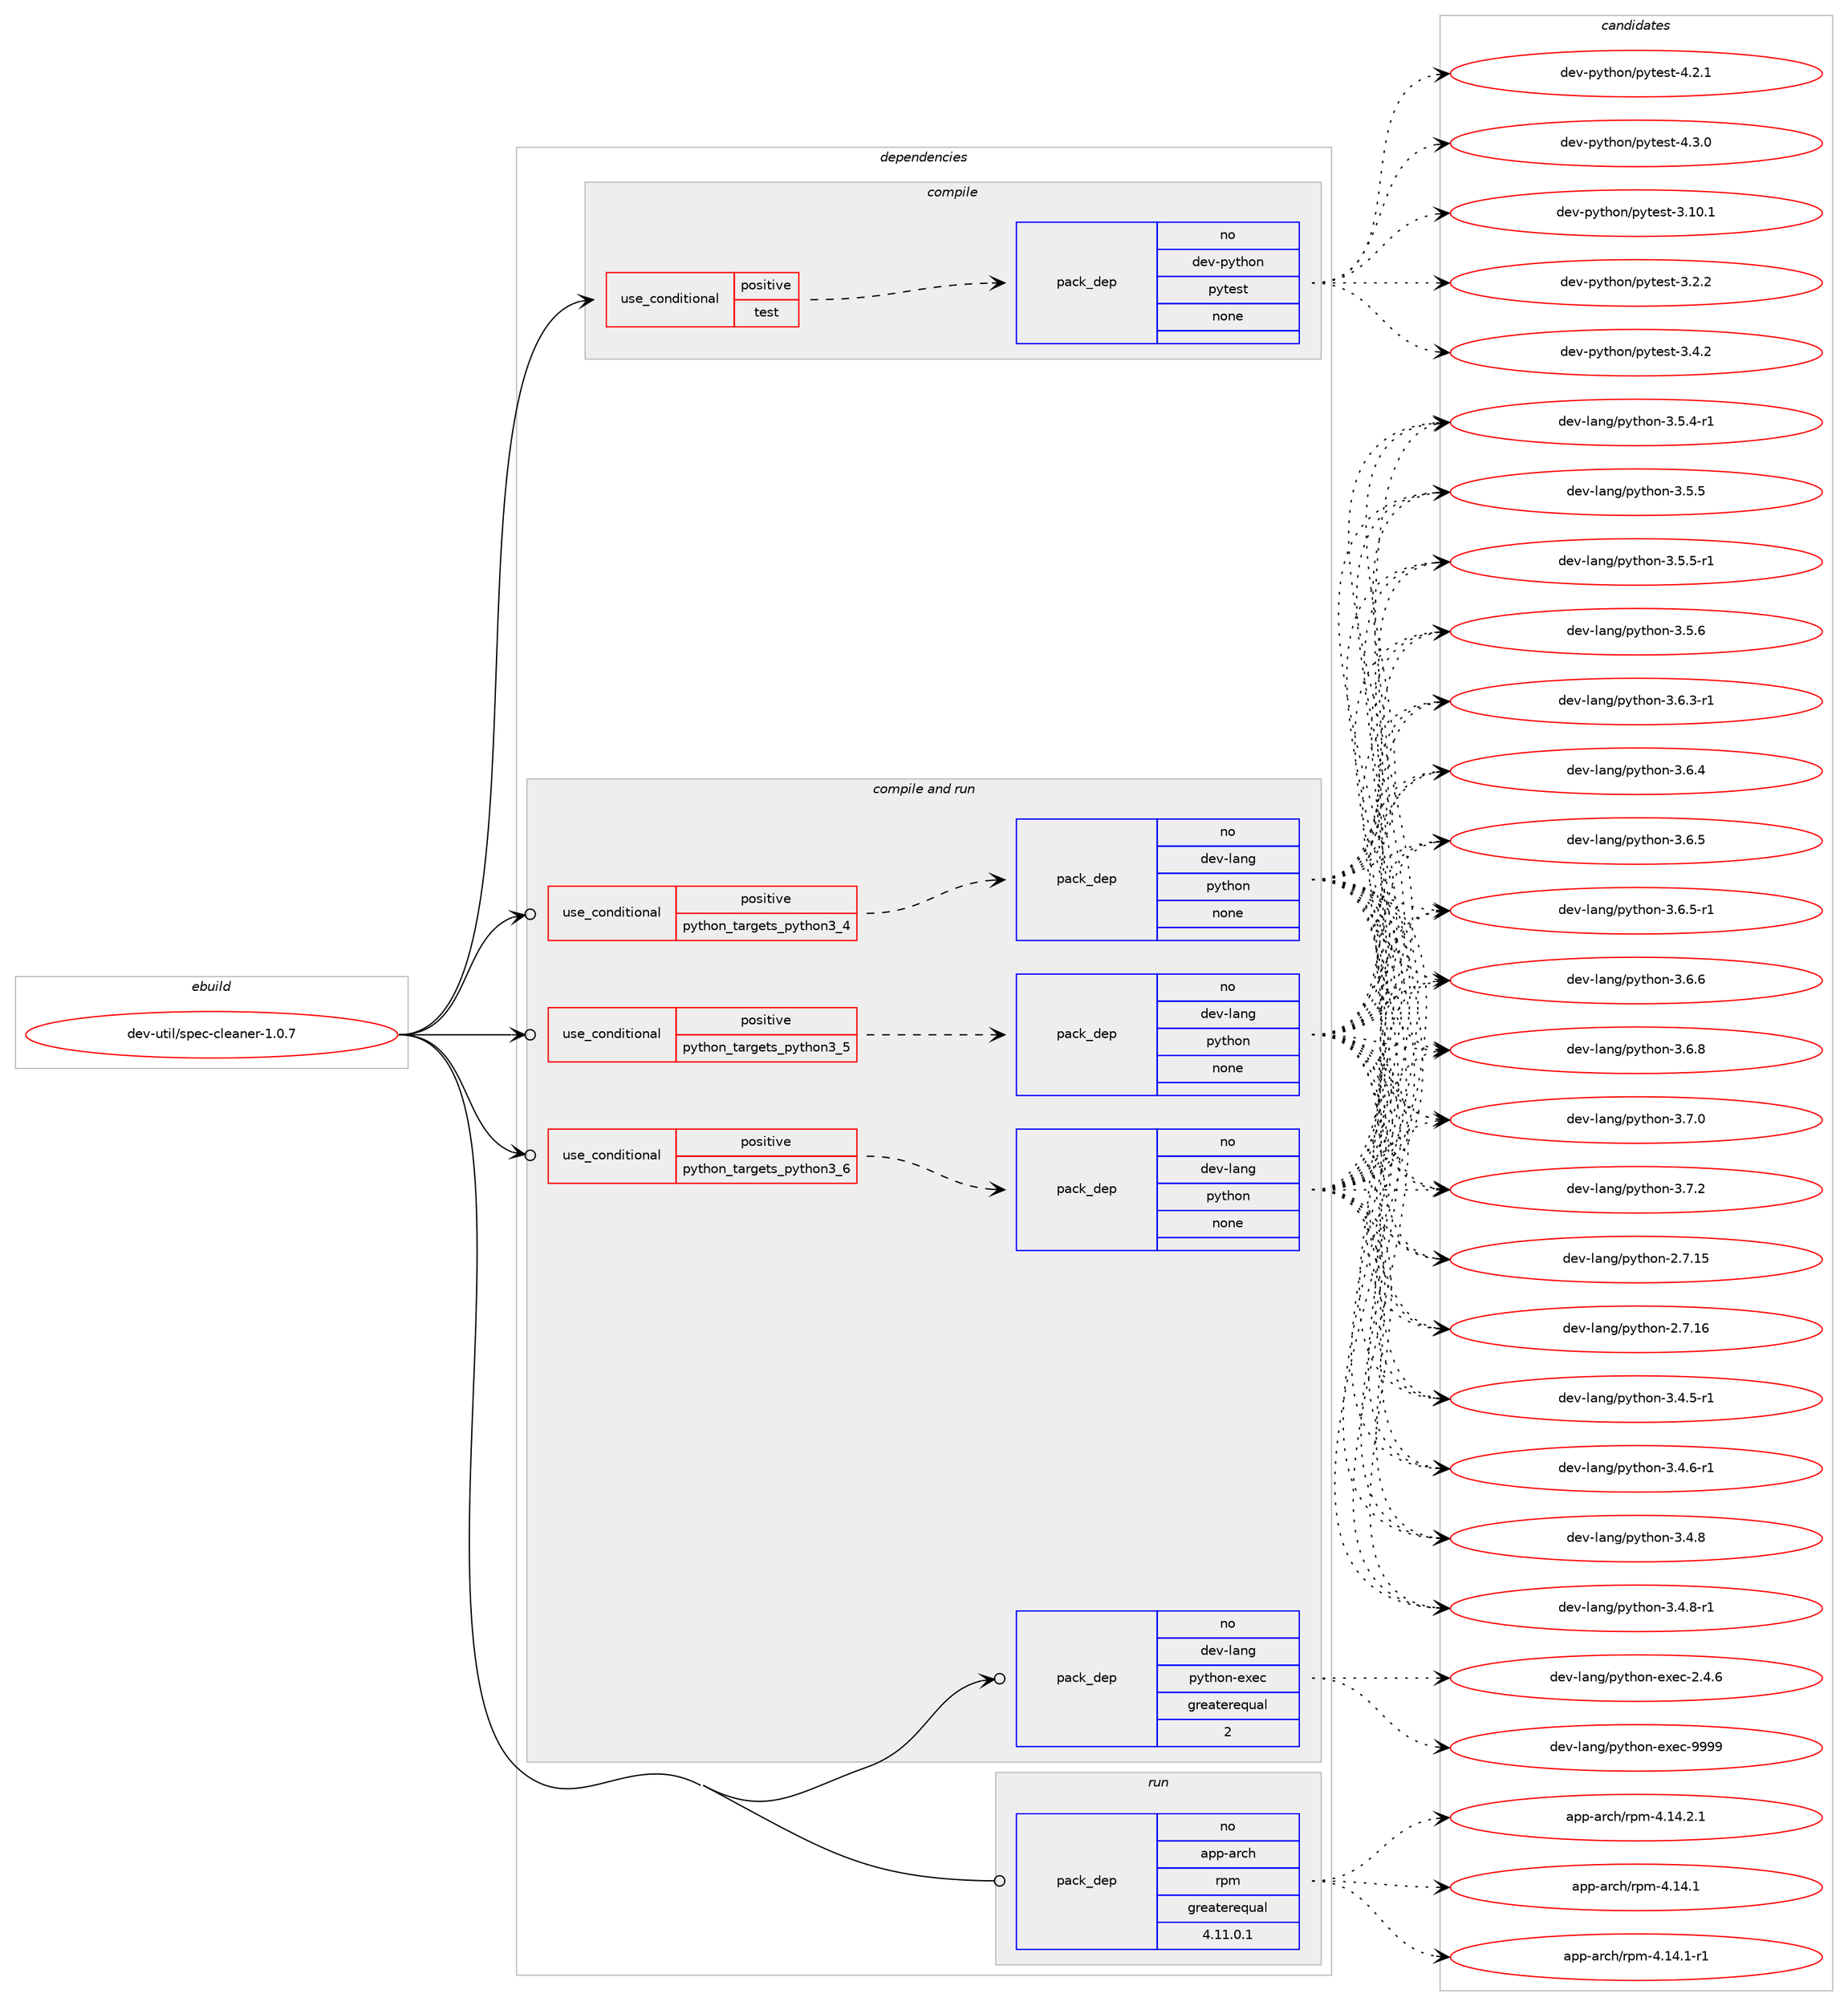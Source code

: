 digraph prolog {

# *************
# Graph options
# *************

newrank=true;
concentrate=true;
compound=true;
graph [rankdir=LR,fontname=Helvetica,fontsize=10,ranksep=1.5];#, ranksep=2.5, nodesep=0.2];
edge  [arrowhead=vee];
node  [fontname=Helvetica,fontsize=10];

# **********
# The ebuild
# **********

subgraph cluster_leftcol {
color=gray;
rank=same;
label=<<i>ebuild</i>>;
id [label="dev-util/spec-cleaner-1.0.7", color=red, width=4, href="../dev-util/spec-cleaner-1.0.7.svg"];
}

# ****************
# The dependencies
# ****************

subgraph cluster_midcol {
color=gray;
label=<<i>dependencies</i>>;
subgraph cluster_compile {
fillcolor="#eeeeee";
style=filled;
label=<<i>compile</i>>;
subgraph cond425078 {
dependency1549170 [label=<<TABLE BORDER="0" CELLBORDER="1" CELLSPACING="0" CELLPADDING="4"><TR><TD ROWSPAN="3" CELLPADDING="10">use_conditional</TD></TR><TR><TD>positive</TD></TR><TR><TD>test</TD></TR></TABLE>>, shape=none, color=red];
subgraph pack1100379 {
dependency1549171 [label=<<TABLE BORDER="0" CELLBORDER="1" CELLSPACING="0" CELLPADDING="4" WIDTH="220"><TR><TD ROWSPAN="6" CELLPADDING="30">pack_dep</TD></TR><TR><TD WIDTH="110">no</TD></TR><TR><TD>dev-python</TD></TR><TR><TD>pytest</TD></TR><TR><TD>none</TD></TR><TR><TD></TD></TR></TABLE>>, shape=none, color=blue];
}
dependency1549170:e -> dependency1549171:w [weight=20,style="dashed",arrowhead="vee"];
}
id:e -> dependency1549170:w [weight=20,style="solid",arrowhead="vee"];
}
subgraph cluster_compileandrun {
fillcolor="#eeeeee";
style=filled;
label=<<i>compile and run</i>>;
subgraph cond425079 {
dependency1549172 [label=<<TABLE BORDER="0" CELLBORDER="1" CELLSPACING="0" CELLPADDING="4"><TR><TD ROWSPAN="3" CELLPADDING="10">use_conditional</TD></TR><TR><TD>positive</TD></TR><TR><TD>python_targets_python3_4</TD></TR></TABLE>>, shape=none, color=red];
subgraph pack1100380 {
dependency1549173 [label=<<TABLE BORDER="0" CELLBORDER="1" CELLSPACING="0" CELLPADDING="4" WIDTH="220"><TR><TD ROWSPAN="6" CELLPADDING="30">pack_dep</TD></TR><TR><TD WIDTH="110">no</TD></TR><TR><TD>dev-lang</TD></TR><TR><TD>python</TD></TR><TR><TD>none</TD></TR><TR><TD></TD></TR></TABLE>>, shape=none, color=blue];
}
dependency1549172:e -> dependency1549173:w [weight=20,style="dashed",arrowhead="vee"];
}
id:e -> dependency1549172:w [weight=20,style="solid",arrowhead="odotvee"];
subgraph cond425080 {
dependency1549174 [label=<<TABLE BORDER="0" CELLBORDER="1" CELLSPACING="0" CELLPADDING="4"><TR><TD ROWSPAN="3" CELLPADDING="10">use_conditional</TD></TR><TR><TD>positive</TD></TR><TR><TD>python_targets_python3_5</TD></TR></TABLE>>, shape=none, color=red];
subgraph pack1100381 {
dependency1549175 [label=<<TABLE BORDER="0" CELLBORDER="1" CELLSPACING="0" CELLPADDING="4" WIDTH="220"><TR><TD ROWSPAN="6" CELLPADDING="30">pack_dep</TD></TR><TR><TD WIDTH="110">no</TD></TR><TR><TD>dev-lang</TD></TR><TR><TD>python</TD></TR><TR><TD>none</TD></TR><TR><TD></TD></TR></TABLE>>, shape=none, color=blue];
}
dependency1549174:e -> dependency1549175:w [weight=20,style="dashed",arrowhead="vee"];
}
id:e -> dependency1549174:w [weight=20,style="solid",arrowhead="odotvee"];
subgraph cond425081 {
dependency1549176 [label=<<TABLE BORDER="0" CELLBORDER="1" CELLSPACING="0" CELLPADDING="4"><TR><TD ROWSPAN="3" CELLPADDING="10">use_conditional</TD></TR><TR><TD>positive</TD></TR><TR><TD>python_targets_python3_6</TD></TR></TABLE>>, shape=none, color=red];
subgraph pack1100382 {
dependency1549177 [label=<<TABLE BORDER="0" CELLBORDER="1" CELLSPACING="0" CELLPADDING="4" WIDTH="220"><TR><TD ROWSPAN="6" CELLPADDING="30">pack_dep</TD></TR><TR><TD WIDTH="110">no</TD></TR><TR><TD>dev-lang</TD></TR><TR><TD>python</TD></TR><TR><TD>none</TD></TR><TR><TD></TD></TR></TABLE>>, shape=none, color=blue];
}
dependency1549176:e -> dependency1549177:w [weight=20,style="dashed",arrowhead="vee"];
}
id:e -> dependency1549176:w [weight=20,style="solid",arrowhead="odotvee"];
subgraph pack1100383 {
dependency1549178 [label=<<TABLE BORDER="0" CELLBORDER="1" CELLSPACING="0" CELLPADDING="4" WIDTH="220"><TR><TD ROWSPAN="6" CELLPADDING="30">pack_dep</TD></TR><TR><TD WIDTH="110">no</TD></TR><TR><TD>dev-lang</TD></TR><TR><TD>python-exec</TD></TR><TR><TD>greaterequal</TD></TR><TR><TD>2</TD></TR></TABLE>>, shape=none, color=blue];
}
id:e -> dependency1549178:w [weight=20,style="solid",arrowhead="odotvee"];
}
subgraph cluster_run {
fillcolor="#eeeeee";
style=filled;
label=<<i>run</i>>;
subgraph pack1100384 {
dependency1549179 [label=<<TABLE BORDER="0" CELLBORDER="1" CELLSPACING="0" CELLPADDING="4" WIDTH="220"><TR><TD ROWSPAN="6" CELLPADDING="30">pack_dep</TD></TR><TR><TD WIDTH="110">no</TD></TR><TR><TD>app-arch</TD></TR><TR><TD>rpm</TD></TR><TR><TD>greaterequal</TD></TR><TR><TD>4.11.0.1</TD></TR></TABLE>>, shape=none, color=blue];
}
id:e -> dependency1549179:w [weight=20,style="solid",arrowhead="odot"];
}
}

# **************
# The candidates
# **************

subgraph cluster_choices {
rank=same;
color=gray;
label=<<i>candidates</i>>;

subgraph choice1100379 {
color=black;
nodesep=1;
choice100101118451121211161041111104711212111610111511645514649484649 [label="dev-python/pytest-3.10.1", color=red, width=4,href="../dev-python/pytest-3.10.1.svg"];
choice1001011184511212111610411111047112121116101115116455146504650 [label="dev-python/pytest-3.2.2", color=red, width=4,href="../dev-python/pytest-3.2.2.svg"];
choice1001011184511212111610411111047112121116101115116455146524650 [label="dev-python/pytest-3.4.2", color=red, width=4,href="../dev-python/pytest-3.4.2.svg"];
choice1001011184511212111610411111047112121116101115116455246504649 [label="dev-python/pytest-4.2.1", color=red, width=4,href="../dev-python/pytest-4.2.1.svg"];
choice1001011184511212111610411111047112121116101115116455246514648 [label="dev-python/pytest-4.3.0", color=red, width=4,href="../dev-python/pytest-4.3.0.svg"];
dependency1549171:e -> choice100101118451121211161041111104711212111610111511645514649484649:w [style=dotted,weight="100"];
dependency1549171:e -> choice1001011184511212111610411111047112121116101115116455146504650:w [style=dotted,weight="100"];
dependency1549171:e -> choice1001011184511212111610411111047112121116101115116455146524650:w [style=dotted,weight="100"];
dependency1549171:e -> choice1001011184511212111610411111047112121116101115116455246504649:w [style=dotted,weight="100"];
dependency1549171:e -> choice1001011184511212111610411111047112121116101115116455246514648:w [style=dotted,weight="100"];
}
subgraph choice1100380 {
color=black;
nodesep=1;
choice10010111845108971101034711212111610411111045504655464953 [label="dev-lang/python-2.7.15", color=red, width=4,href="../dev-lang/python-2.7.15.svg"];
choice10010111845108971101034711212111610411111045504655464954 [label="dev-lang/python-2.7.16", color=red, width=4,href="../dev-lang/python-2.7.16.svg"];
choice1001011184510897110103471121211161041111104551465246534511449 [label="dev-lang/python-3.4.5-r1", color=red, width=4,href="../dev-lang/python-3.4.5-r1.svg"];
choice1001011184510897110103471121211161041111104551465246544511449 [label="dev-lang/python-3.4.6-r1", color=red, width=4,href="../dev-lang/python-3.4.6-r1.svg"];
choice100101118451089711010347112121116104111110455146524656 [label="dev-lang/python-3.4.8", color=red, width=4,href="../dev-lang/python-3.4.8.svg"];
choice1001011184510897110103471121211161041111104551465246564511449 [label="dev-lang/python-3.4.8-r1", color=red, width=4,href="../dev-lang/python-3.4.8-r1.svg"];
choice1001011184510897110103471121211161041111104551465346524511449 [label="dev-lang/python-3.5.4-r1", color=red, width=4,href="../dev-lang/python-3.5.4-r1.svg"];
choice100101118451089711010347112121116104111110455146534653 [label="dev-lang/python-3.5.5", color=red, width=4,href="../dev-lang/python-3.5.5.svg"];
choice1001011184510897110103471121211161041111104551465346534511449 [label="dev-lang/python-3.5.5-r1", color=red, width=4,href="../dev-lang/python-3.5.5-r1.svg"];
choice100101118451089711010347112121116104111110455146534654 [label="dev-lang/python-3.5.6", color=red, width=4,href="../dev-lang/python-3.5.6.svg"];
choice1001011184510897110103471121211161041111104551465446514511449 [label="dev-lang/python-3.6.3-r1", color=red, width=4,href="../dev-lang/python-3.6.3-r1.svg"];
choice100101118451089711010347112121116104111110455146544652 [label="dev-lang/python-3.6.4", color=red, width=4,href="../dev-lang/python-3.6.4.svg"];
choice100101118451089711010347112121116104111110455146544653 [label="dev-lang/python-3.6.5", color=red, width=4,href="../dev-lang/python-3.6.5.svg"];
choice1001011184510897110103471121211161041111104551465446534511449 [label="dev-lang/python-3.6.5-r1", color=red, width=4,href="../dev-lang/python-3.6.5-r1.svg"];
choice100101118451089711010347112121116104111110455146544654 [label="dev-lang/python-3.6.6", color=red, width=4,href="../dev-lang/python-3.6.6.svg"];
choice100101118451089711010347112121116104111110455146544656 [label="dev-lang/python-3.6.8", color=red, width=4,href="../dev-lang/python-3.6.8.svg"];
choice100101118451089711010347112121116104111110455146554648 [label="dev-lang/python-3.7.0", color=red, width=4,href="../dev-lang/python-3.7.0.svg"];
choice100101118451089711010347112121116104111110455146554650 [label="dev-lang/python-3.7.2", color=red, width=4,href="../dev-lang/python-3.7.2.svg"];
dependency1549173:e -> choice10010111845108971101034711212111610411111045504655464953:w [style=dotted,weight="100"];
dependency1549173:e -> choice10010111845108971101034711212111610411111045504655464954:w [style=dotted,weight="100"];
dependency1549173:e -> choice1001011184510897110103471121211161041111104551465246534511449:w [style=dotted,weight="100"];
dependency1549173:e -> choice1001011184510897110103471121211161041111104551465246544511449:w [style=dotted,weight="100"];
dependency1549173:e -> choice100101118451089711010347112121116104111110455146524656:w [style=dotted,weight="100"];
dependency1549173:e -> choice1001011184510897110103471121211161041111104551465246564511449:w [style=dotted,weight="100"];
dependency1549173:e -> choice1001011184510897110103471121211161041111104551465346524511449:w [style=dotted,weight="100"];
dependency1549173:e -> choice100101118451089711010347112121116104111110455146534653:w [style=dotted,weight="100"];
dependency1549173:e -> choice1001011184510897110103471121211161041111104551465346534511449:w [style=dotted,weight="100"];
dependency1549173:e -> choice100101118451089711010347112121116104111110455146534654:w [style=dotted,weight="100"];
dependency1549173:e -> choice1001011184510897110103471121211161041111104551465446514511449:w [style=dotted,weight="100"];
dependency1549173:e -> choice100101118451089711010347112121116104111110455146544652:w [style=dotted,weight="100"];
dependency1549173:e -> choice100101118451089711010347112121116104111110455146544653:w [style=dotted,weight="100"];
dependency1549173:e -> choice1001011184510897110103471121211161041111104551465446534511449:w [style=dotted,weight="100"];
dependency1549173:e -> choice100101118451089711010347112121116104111110455146544654:w [style=dotted,weight="100"];
dependency1549173:e -> choice100101118451089711010347112121116104111110455146544656:w [style=dotted,weight="100"];
dependency1549173:e -> choice100101118451089711010347112121116104111110455146554648:w [style=dotted,weight="100"];
dependency1549173:e -> choice100101118451089711010347112121116104111110455146554650:w [style=dotted,weight="100"];
}
subgraph choice1100381 {
color=black;
nodesep=1;
choice10010111845108971101034711212111610411111045504655464953 [label="dev-lang/python-2.7.15", color=red, width=4,href="../dev-lang/python-2.7.15.svg"];
choice10010111845108971101034711212111610411111045504655464954 [label="dev-lang/python-2.7.16", color=red, width=4,href="../dev-lang/python-2.7.16.svg"];
choice1001011184510897110103471121211161041111104551465246534511449 [label="dev-lang/python-3.4.5-r1", color=red, width=4,href="../dev-lang/python-3.4.5-r1.svg"];
choice1001011184510897110103471121211161041111104551465246544511449 [label="dev-lang/python-3.4.6-r1", color=red, width=4,href="../dev-lang/python-3.4.6-r1.svg"];
choice100101118451089711010347112121116104111110455146524656 [label="dev-lang/python-3.4.8", color=red, width=4,href="../dev-lang/python-3.4.8.svg"];
choice1001011184510897110103471121211161041111104551465246564511449 [label="dev-lang/python-3.4.8-r1", color=red, width=4,href="../dev-lang/python-3.4.8-r1.svg"];
choice1001011184510897110103471121211161041111104551465346524511449 [label="dev-lang/python-3.5.4-r1", color=red, width=4,href="../dev-lang/python-3.5.4-r1.svg"];
choice100101118451089711010347112121116104111110455146534653 [label="dev-lang/python-3.5.5", color=red, width=4,href="../dev-lang/python-3.5.5.svg"];
choice1001011184510897110103471121211161041111104551465346534511449 [label="dev-lang/python-3.5.5-r1", color=red, width=4,href="../dev-lang/python-3.5.5-r1.svg"];
choice100101118451089711010347112121116104111110455146534654 [label="dev-lang/python-3.5.6", color=red, width=4,href="../dev-lang/python-3.5.6.svg"];
choice1001011184510897110103471121211161041111104551465446514511449 [label="dev-lang/python-3.6.3-r1", color=red, width=4,href="../dev-lang/python-3.6.3-r1.svg"];
choice100101118451089711010347112121116104111110455146544652 [label="dev-lang/python-3.6.4", color=red, width=4,href="../dev-lang/python-3.6.4.svg"];
choice100101118451089711010347112121116104111110455146544653 [label="dev-lang/python-3.6.5", color=red, width=4,href="../dev-lang/python-3.6.5.svg"];
choice1001011184510897110103471121211161041111104551465446534511449 [label="dev-lang/python-3.6.5-r1", color=red, width=4,href="../dev-lang/python-3.6.5-r1.svg"];
choice100101118451089711010347112121116104111110455146544654 [label="dev-lang/python-3.6.6", color=red, width=4,href="../dev-lang/python-3.6.6.svg"];
choice100101118451089711010347112121116104111110455146544656 [label="dev-lang/python-3.6.8", color=red, width=4,href="../dev-lang/python-3.6.8.svg"];
choice100101118451089711010347112121116104111110455146554648 [label="dev-lang/python-3.7.0", color=red, width=4,href="../dev-lang/python-3.7.0.svg"];
choice100101118451089711010347112121116104111110455146554650 [label="dev-lang/python-3.7.2", color=red, width=4,href="../dev-lang/python-3.7.2.svg"];
dependency1549175:e -> choice10010111845108971101034711212111610411111045504655464953:w [style=dotted,weight="100"];
dependency1549175:e -> choice10010111845108971101034711212111610411111045504655464954:w [style=dotted,weight="100"];
dependency1549175:e -> choice1001011184510897110103471121211161041111104551465246534511449:w [style=dotted,weight="100"];
dependency1549175:e -> choice1001011184510897110103471121211161041111104551465246544511449:w [style=dotted,weight="100"];
dependency1549175:e -> choice100101118451089711010347112121116104111110455146524656:w [style=dotted,weight="100"];
dependency1549175:e -> choice1001011184510897110103471121211161041111104551465246564511449:w [style=dotted,weight="100"];
dependency1549175:e -> choice1001011184510897110103471121211161041111104551465346524511449:w [style=dotted,weight="100"];
dependency1549175:e -> choice100101118451089711010347112121116104111110455146534653:w [style=dotted,weight="100"];
dependency1549175:e -> choice1001011184510897110103471121211161041111104551465346534511449:w [style=dotted,weight="100"];
dependency1549175:e -> choice100101118451089711010347112121116104111110455146534654:w [style=dotted,weight="100"];
dependency1549175:e -> choice1001011184510897110103471121211161041111104551465446514511449:w [style=dotted,weight="100"];
dependency1549175:e -> choice100101118451089711010347112121116104111110455146544652:w [style=dotted,weight="100"];
dependency1549175:e -> choice100101118451089711010347112121116104111110455146544653:w [style=dotted,weight="100"];
dependency1549175:e -> choice1001011184510897110103471121211161041111104551465446534511449:w [style=dotted,weight="100"];
dependency1549175:e -> choice100101118451089711010347112121116104111110455146544654:w [style=dotted,weight="100"];
dependency1549175:e -> choice100101118451089711010347112121116104111110455146544656:w [style=dotted,weight="100"];
dependency1549175:e -> choice100101118451089711010347112121116104111110455146554648:w [style=dotted,weight="100"];
dependency1549175:e -> choice100101118451089711010347112121116104111110455146554650:w [style=dotted,weight="100"];
}
subgraph choice1100382 {
color=black;
nodesep=1;
choice10010111845108971101034711212111610411111045504655464953 [label="dev-lang/python-2.7.15", color=red, width=4,href="../dev-lang/python-2.7.15.svg"];
choice10010111845108971101034711212111610411111045504655464954 [label="dev-lang/python-2.7.16", color=red, width=4,href="../dev-lang/python-2.7.16.svg"];
choice1001011184510897110103471121211161041111104551465246534511449 [label="dev-lang/python-3.4.5-r1", color=red, width=4,href="../dev-lang/python-3.4.5-r1.svg"];
choice1001011184510897110103471121211161041111104551465246544511449 [label="dev-lang/python-3.4.6-r1", color=red, width=4,href="../dev-lang/python-3.4.6-r1.svg"];
choice100101118451089711010347112121116104111110455146524656 [label="dev-lang/python-3.4.8", color=red, width=4,href="../dev-lang/python-3.4.8.svg"];
choice1001011184510897110103471121211161041111104551465246564511449 [label="dev-lang/python-3.4.8-r1", color=red, width=4,href="../dev-lang/python-3.4.8-r1.svg"];
choice1001011184510897110103471121211161041111104551465346524511449 [label="dev-lang/python-3.5.4-r1", color=red, width=4,href="../dev-lang/python-3.5.4-r1.svg"];
choice100101118451089711010347112121116104111110455146534653 [label="dev-lang/python-3.5.5", color=red, width=4,href="../dev-lang/python-3.5.5.svg"];
choice1001011184510897110103471121211161041111104551465346534511449 [label="dev-lang/python-3.5.5-r1", color=red, width=4,href="../dev-lang/python-3.5.5-r1.svg"];
choice100101118451089711010347112121116104111110455146534654 [label="dev-lang/python-3.5.6", color=red, width=4,href="../dev-lang/python-3.5.6.svg"];
choice1001011184510897110103471121211161041111104551465446514511449 [label="dev-lang/python-3.6.3-r1", color=red, width=4,href="../dev-lang/python-3.6.3-r1.svg"];
choice100101118451089711010347112121116104111110455146544652 [label="dev-lang/python-3.6.4", color=red, width=4,href="../dev-lang/python-3.6.4.svg"];
choice100101118451089711010347112121116104111110455146544653 [label="dev-lang/python-3.6.5", color=red, width=4,href="../dev-lang/python-3.6.5.svg"];
choice1001011184510897110103471121211161041111104551465446534511449 [label="dev-lang/python-3.6.5-r1", color=red, width=4,href="../dev-lang/python-3.6.5-r1.svg"];
choice100101118451089711010347112121116104111110455146544654 [label="dev-lang/python-3.6.6", color=red, width=4,href="../dev-lang/python-3.6.6.svg"];
choice100101118451089711010347112121116104111110455146544656 [label="dev-lang/python-3.6.8", color=red, width=4,href="../dev-lang/python-3.6.8.svg"];
choice100101118451089711010347112121116104111110455146554648 [label="dev-lang/python-3.7.0", color=red, width=4,href="../dev-lang/python-3.7.0.svg"];
choice100101118451089711010347112121116104111110455146554650 [label="dev-lang/python-3.7.2", color=red, width=4,href="../dev-lang/python-3.7.2.svg"];
dependency1549177:e -> choice10010111845108971101034711212111610411111045504655464953:w [style=dotted,weight="100"];
dependency1549177:e -> choice10010111845108971101034711212111610411111045504655464954:w [style=dotted,weight="100"];
dependency1549177:e -> choice1001011184510897110103471121211161041111104551465246534511449:w [style=dotted,weight="100"];
dependency1549177:e -> choice1001011184510897110103471121211161041111104551465246544511449:w [style=dotted,weight="100"];
dependency1549177:e -> choice100101118451089711010347112121116104111110455146524656:w [style=dotted,weight="100"];
dependency1549177:e -> choice1001011184510897110103471121211161041111104551465246564511449:w [style=dotted,weight="100"];
dependency1549177:e -> choice1001011184510897110103471121211161041111104551465346524511449:w [style=dotted,weight="100"];
dependency1549177:e -> choice100101118451089711010347112121116104111110455146534653:w [style=dotted,weight="100"];
dependency1549177:e -> choice1001011184510897110103471121211161041111104551465346534511449:w [style=dotted,weight="100"];
dependency1549177:e -> choice100101118451089711010347112121116104111110455146534654:w [style=dotted,weight="100"];
dependency1549177:e -> choice1001011184510897110103471121211161041111104551465446514511449:w [style=dotted,weight="100"];
dependency1549177:e -> choice100101118451089711010347112121116104111110455146544652:w [style=dotted,weight="100"];
dependency1549177:e -> choice100101118451089711010347112121116104111110455146544653:w [style=dotted,weight="100"];
dependency1549177:e -> choice1001011184510897110103471121211161041111104551465446534511449:w [style=dotted,weight="100"];
dependency1549177:e -> choice100101118451089711010347112121116104111110455146544654:w [style=dotted,weight="100"];
dependency1549177:e -> choice100101118451089711010347112121116104111110455146544656:w [style=dotted,weight="100"];
dependency1549177:e -> choice100101118451089711010347112121116104111110455146554648:w [style=dotted,weight="100"];
dependency1549177:e -> choice100101118451089711010347112121116104111110455146554650:w [style=dotted,weight="100"];
}
subgraph choice1100383 {
color=black;
nodesep=1;
choice1001011184510897110103471121211161041111104510112010199455046524654 [label="dev-lang/python-exec-2.4.6", color=red, width=4,href="../dev-lang/python-exec-2.4.6.svg"];
choice10010111845108971101034711212111610411111045101120101994557575757 [label="dev-lang/python-exec-9999", color=red, width=4,href="../dev-lang/python-exec-9999.svg"];
dependency1549178:e -> choice1001011184510897110103471121211161041111104510112010199455046524654:w [style=dotted,weight="100"];
dependency1549178:e -> choice10010111845108971101034711212111610411111045101120101994557575757:w [style=dotted,weight="100"];
}
subgraph choice1100384 {
color=black;
nodesep=1;
choice971121124597114991044711411210945524649524649 [label="app-arch/rpm-4.14.1", color=red, width=4,href="../app-arch/rpm-4.14.1.svg"];
choice9711211245971149910447114112109455246495246494511449 [label="app-arch/rpm-4.14.1-r1", color=red, width=4,href="../app-arch/rpm-4.14.1-r1.svg"];
choice9711211245971149910447114112109455246495246504649 [label="app-arch/rpm-4.14.2.1", color=red, width=4,href="../app-arch/rpm-4.14.2.1.svg"];
dependency1549179:e -> choice971121124597114991044711411210945524649524649:w [style=dotted,weight="100"];
dependency1549179:e -> choice9711211245971149910447114112109455246495246494511449:w [style=dotted,weight="100"];
dependency1549179:e -> choice9711211245971149910447114112109455246495246504649:w [style=dotted,weight="100"];
}
}

}
